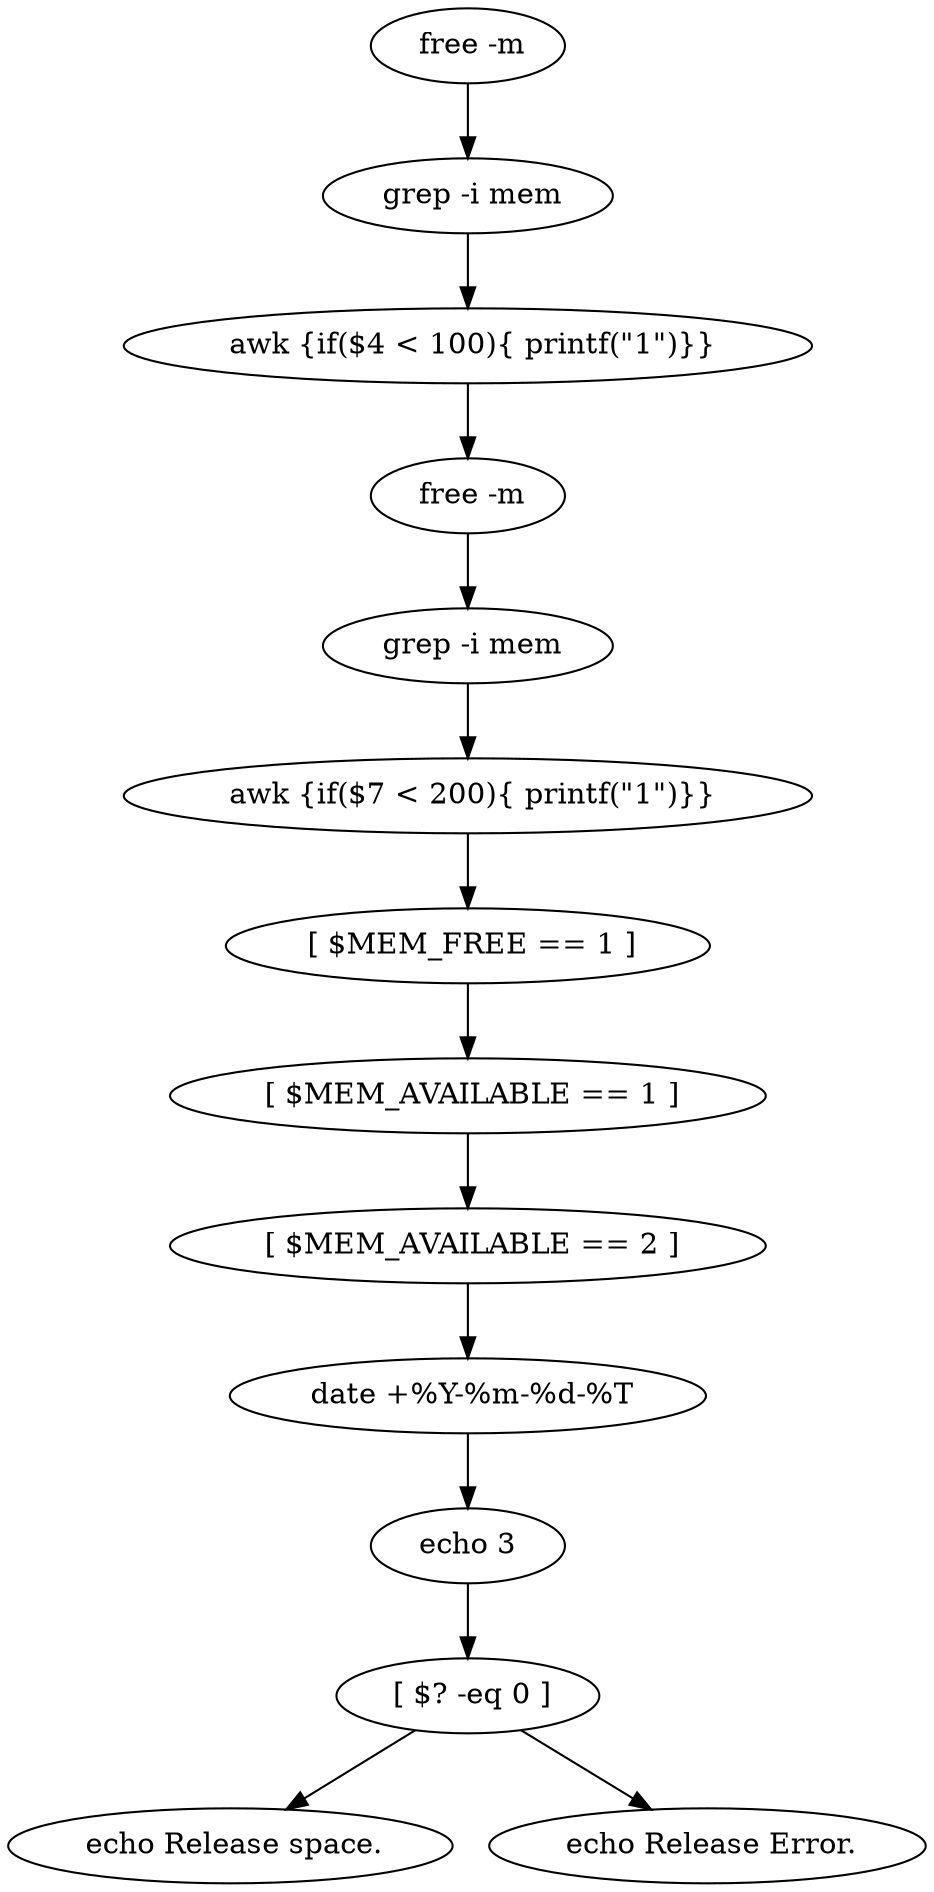 digraph {
5 [label=" free -m"];
9 [label=" grep -i mem"];
14 [label=" awk {if($4 < 100){ printf(\"1\")}}"];
21 [label=" free -m"];
25 [label=" grep -i mem"];
30 [label=" awk {if($7 < 200){ printf(\"1\")}}"];
37 [label=" \[ $MEM_FREE == 1 \]"];
45 [label=" \[ $MEM_AVAILABLE == 1 \]"];
53 [label=" \[ $MEM_AVAILABLE == 2 \]"];
66 [label=" date +%Y-%m-%d-%T"];
70 [label=" echo 3 "];
80 [label=" \[ $? -eq 0 \]"];
89 [label=" echo Release space."];
93 [label=" echo Release Error."];
5 -> 9;
9 -> 14;
14 -> 21;
21 -> 25;
25 -> 30;
30 -> 37;
37 -> 45;
45 -> 53;
53 -> 66;
66 -> 70;
70 -> 80;
80 -> 89;
80 -> 93;
}

